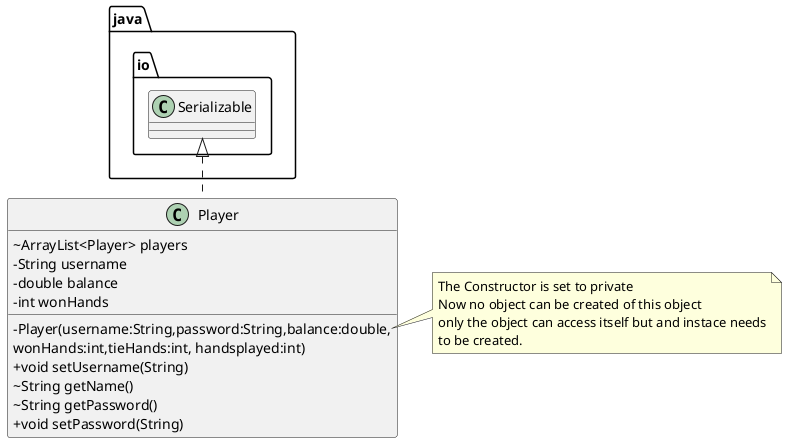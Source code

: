 @startuml
skinparam classAttributeIconSize 0

class Player {
~ ArrayList<Player> players
- String username
- double balance
- int wonHands
-Player(username:String,password:String,balance:double,
wonHands:int,tieHands:int, handsplayed:int)
+ void setUsername(String)
~ String getName()
~ String getPassword()
+ void setPassword(String)

}

note right of Player::Player(
 The Constructor is set to private
 Now no object can be created of this object
 only the object can access itself but and instace needs
 to be created.
end note


java.io.Serializable <|..Player
@enduml